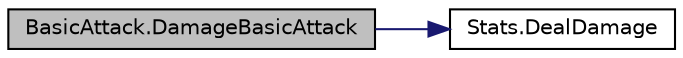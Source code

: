 digraph "BasicAttack.DamageBasicAttack"
{
 // INTERACTIVE_SVG=YES
 // LATEX_PDF_SIZE
  edge [fontname="Helvetica",fontsize="10",labelfontname="Helvetica",labelfontsize="10"];
  node [fontname="Helvetica",fontsize="10",shape=record];
  rankdir="LR";
  Node1 [label="BasicAttack.DamageBasicAttack",height=0.2,width=0.4,color="black", fillcolor="grey75", style="filled", fontcolor="black",tooltip=" "];
  Node1 -> Node2 [color="midnightblue",fontsize="10",style="solid",fontname="Helvetica"];
  Node2 [label="Stats.DealDamage",height=0.2,width=0.4,color="black", fillcolor="white", style="filled",URL="$class_stats.html#acebcf18ce39553a9c811f368a56a5583",tooltip="Specify the amount of damage and the Inventory that the amount of Gold will go in if it is hit for th..."];
}
